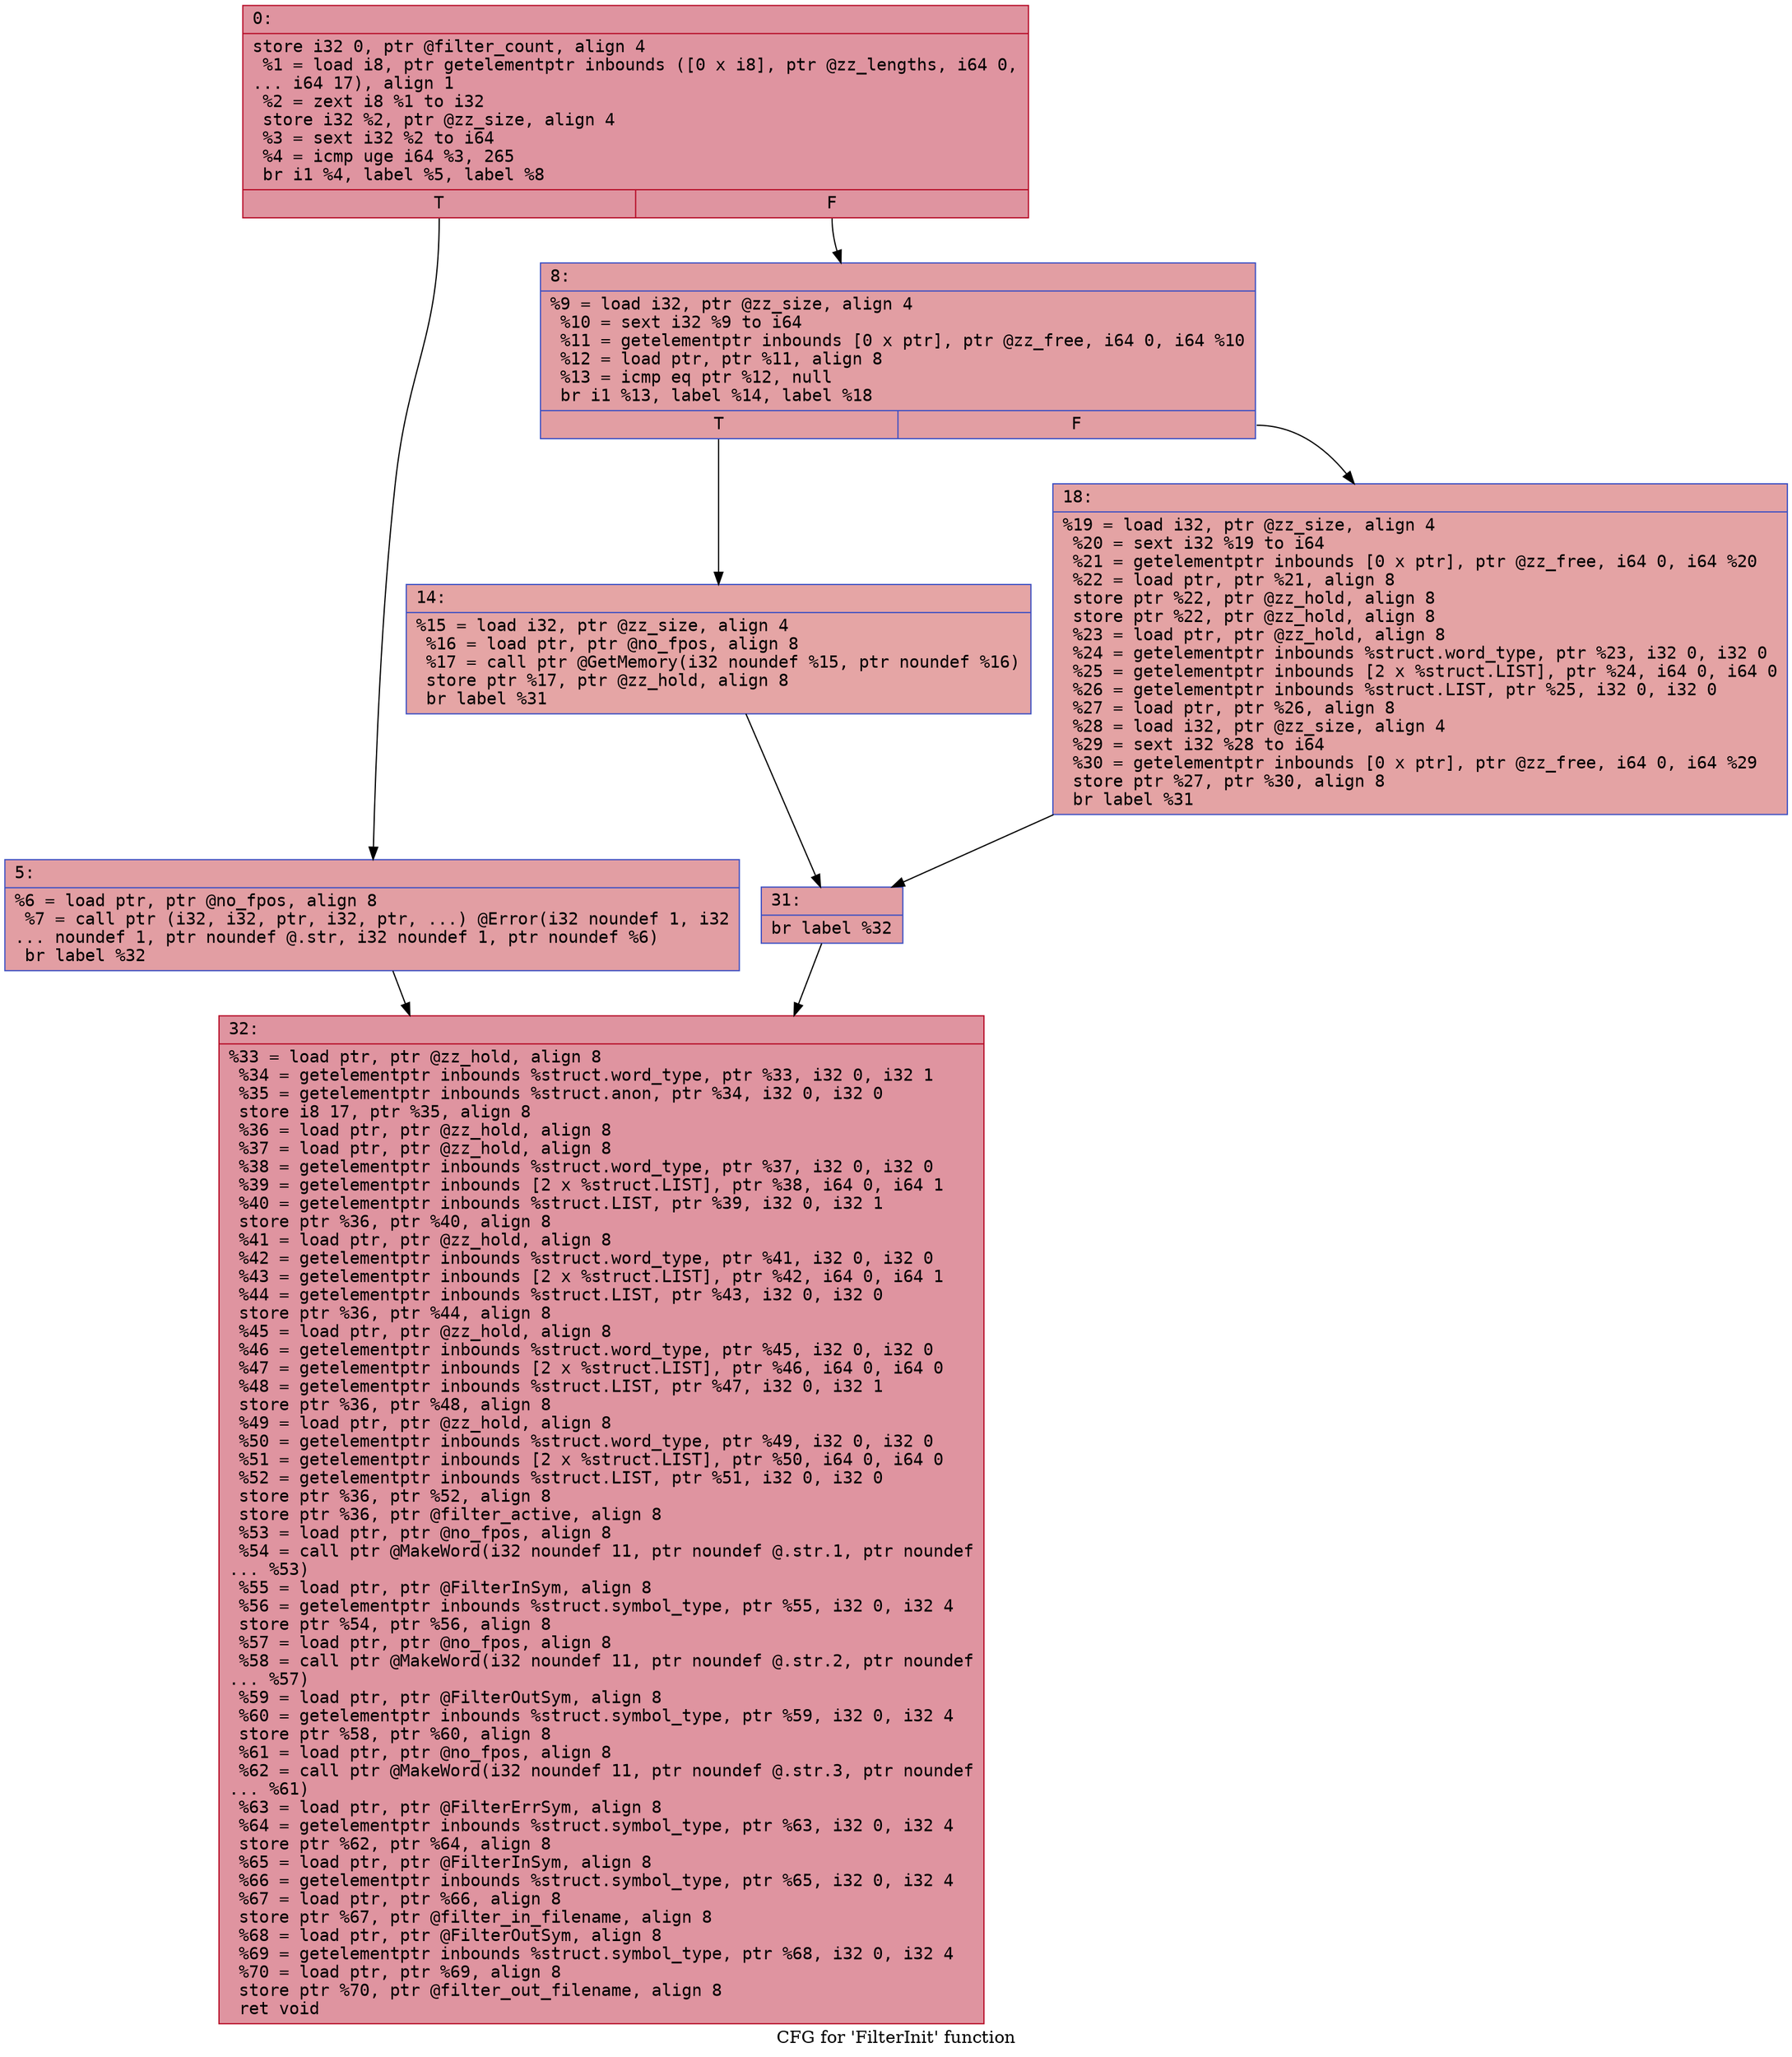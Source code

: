 digraph "CFG for 'FilterInit' function" {
	label="CFG for 'FilterInit' function";

	Node0x6000015a5fe0 [shape=record,color="#b70d28ff", style=filled, fillcolor="#b70d2870" fontname="Courier",label="{0:\l|  store i32 0, ptr @filter_count, align 4\l  %1 = load i8, ptr getelementptr inbounds ([0 x i8], ptr @zz_lengths, i64 0,\l... i64 17), align 1\l  %2 = zext i8 %1 to i32\l  store i32 %2, ptr @zz_size, align 4\l  %3 = sext i32 %2 to i64\l  %4 = icmp uge i64 %3, 265\l  br i1 %4, label %5, label %8\l|{<s0>T|<s1>F}}"];
	Node0x6000015a5fe0:s0 -> Node0x6000015a6030[tooltip="0 -> 5\nProbability 50.00%" ];
	Node0x6000015a5fe0:s1 -> Node0x6000015a6080[tooltip="0 -> 8\nProbability 50.00%" ];
	Node0x6000015a6030 [shape=record,color="#3d50c3ff", style=filled, fillcolor="#be242e70" fontname="Courier",label="{5:\l|  %6 = load ptr, ptr @no_fpos, align 8\l  %7 = call ptr (i32, i32, ptr, i32, ptr, ...) @Error(i32 noundef 1, i32\l... noundef 1, ptr noundef @.str, i32 noundef 1, ptr noundef %6)\l  br label %32\l}"];
	Node0x6000015a6030 -> Node0x6000015a61c0[tooltip="5 -> 32\nProbability 100.00%" ];
	Node0x6000015a6080 [shape=record,color="#3d50c3ff", style=filled, fillcolor="#be242e70" fontname="Courier",label="{8:\l|  %9 = load i32, ptr @zz_size, align 4\l  %10 = sext i32 %9 to i64\l  %11 = getelementptr inbounds [0 x ptr], ptr @zz_free, i64 0, i64 %10\l  %12 = load ptr, ptr %11, align 8\l  %13 = icmp eq ptr %12, null\l  br i1 %13, label %14, label %18\l|{<s0>T|<s1>F}}"];
	Node0x6000015a6080:s0 -> Node0x6000015a60d0[tooltip="8 -> 14\nProbability 37.50%" ];
	Node0x6000015a6080:s1 -> Node0x6000015a6120[tooltip="8 -> 18\nProbability 62.50%" ];
	Node0x6000015a60d0 [shape=record,color="#3d50c3ff", style=filled, fillcolor="#c5333470" fontname="Courier",label="{14:\l|  %15 = load i32, ptr @zz_size, align 4\l  %16 = load ptr, ptr @no_fpos, align 8\l  %17 = call ptr @GetMemory(i32 noundef %15, ptr noundef %16)\l  store ptr %17, ptr @zz_hold, align 8\l  br label %31\l}"];
	Node0x6000015a60d0 -> Node0x6000015a6170[tooltip="14 -> 31\nProbability 100.00%" ];
	Node0x6000015a6120 [shape=record,color="#3d50c3ff", style=filled, fillcolor="#c32e3170" fontname="Courier",label="{18:\l|  %19 = load i32, ptr @zz_size, align 4\l  %20 = sext i32 %19 to i64\l  %21 = getelementptr inbounds [0 x ptr], ptr @zz_free, i64 0, i64 %20\l  %22 = load ptr, ptr %21, align 8\l  store ptr %22, ptr @zz_hold, align 8\l  store ptr %22, ptr @zz_hold, align 8\l  %23 = load ptr, ptr @zz_hold, align 8\l  %24 = getelementptr inbounds %struct.word_type, ptr %23, i32 0, i32 0\l  %25 = getelementptr inbounds [2 x %struct.LIST], ptr %24, i64 0, i64 0\l  %26 = getelementptr inbounds %struct.LIST, ptr %25, i32 0, i32 0\l  %27 = load ptr, ptr %26, align 8\l  %28 = load i32, ptr @zz_size, align 4\l  %29 = sext i32 %28 to i64\l  %30 = getelementptr inbounds [0 x ptr], ptr @zz_free, i64 0, i64 %29\l  store ptr %27, ptr %30, align 8\l  br label %31\l}"];
	Node0x6000015a6120 -> Node0x6000015a6170[tooltip="18 -> 31\nProbability 100.00%" ];
	Node0x6000015a6170 [shape=record,color="#3d50c3ff", style=filled, fillcolor="#be242e70" fontname="Courier",label="{31:\l|  br label %32\l}"];
	Node0x6000015a6170 -> Node0x6000015a61c0[tooltip="31 -> 32\nProbability 100.00%" ];
	Node0x6000015a61c0 [shape=record,color="#b70d28ff", style=filled, fillcolor="#b70d2870" fontname="Courier",label="{32:\l|  %33 = load ptr, ptr @zz_hold, align 8\l  %34 = getelementptr inbounds %struct.word_type, ptr %33, i32 0, i32 1\l  %35 = getelementptr inbounds %struct.anon, ptr %34, i32 0, i32 0\l  store i8 17, ptr %35, align 8\l  %36 = load ptr, ptr @zz_hold, align 8\l  %37 = load ptr, ptr @zz_hold, align 8\l  %38 = getelementptr inbounds %struct.word_type, ptr %37, i32 0, i32 0\l  %39 = getelementptr inbounds [2 x %struct.LIST], ptr %38, i64 0, i64 1\l  %40 = getelementptr inbounds %struct.LIST, ptr %39, i32 0, i32 1\l  store ptr %36, ptr %40, align 8\l  %41 = load ptr, ptr @zz_hold, align 8\l  %42 = getelementptr inbounds %struct.word_type, ptr %41, i32 0, i32 0\l  %43 = getelementptr inbounds [2 x %struct.LIST], ptr %42, i64 0, i64 1\l  %44 = getelementptr inbounds %struct.LIST, ptr %43, i32 0, i32 0\l  store ptr %36, ptr %44, align 8\l  %45 = load ptr, ptr @zz_hold, align 8\l  %46 = getelementptr inbounds %struct.word_type, ptr %45, i32 0, i32 0\l  %47 = getelementptr inbounds [2 x %struct.LIST], ptr %46, i64 0, i64 0\l  %48 = getelementptr inbounds %struct.LIST, ptr %47, i32 0, i32 1\l  store ptr %36, ptr %48, align 8\l  %49 = load ptr, ptr @zz_hold, align 8\l  %50 = getelementptr inbounds %struct.word_type, ptr %49, i32 0, i32 0\l  %51 = getelementptr inbounds [2 x %struct.LIST], ptr %50, i64 0, i64 0\l  %52 = getelementptr inbounds %struct.LIST, ptr %51, i32 0, i32 0\l  store ptr %36, ptr %52, align 8\l  store ptr %36, ptr @filter_active, align 8\l  %53 = load ptr, ptr @no_fpos, align 8\l  %54 = call ptr @MakeWord(i32 noundef 11, ptr noundef @.str.1, ptr noundef\l... %53)\l  %55 = load ptr, ptr @FilterInSym, align 8\l  %56 = getelementptr inbounds %struct.symbol_type, ptr %55, i32 0, i32 4\l  store ptr %54, ptr %56, align 8\l  %57 = load ptr, ptr @no_fpos, align 8\l  %58 = call ptr @MakeWord(i32 noundef 11, ptr noundef @.str.2, ptr noundef\l... %57)\l  %59 = load ptr, ptr @FilterOutSym, align 8\l  %60 = getelementptr inbounds %struct.symbol_type, ptr %59, i32 0, i32 4\l  store ptr %58, ptr %60, align 8\l  %61 = load ptr, ptr @no_fpos, align 8\l  %62 = call ptr @MakeWord(i32 noundef 11, ptr noundef @.str.3, ptr noundef\l... %61)\l  %63 = load ptr, ptr @FilterErrSym, align 8\l  %64 = getelementptr inbounds %struct.symbol_type, ptr %63, i32 0, i32 4\l  store ptr %62, ptr %64, align 8\l  %65 = load ptr, ptr @FilterInSym, align 8\l  %66 = getelementptr inbounds %struct.symbol_type, ptr %65, i32 0, i32 4\l  %67 = load ptr, ptr %66, align 8\l  store ptr %67, ptr @filter_in_filename, align 8\l  %68 = load ptr, ptr @FilterOutSym, align 8\l  %69 = getelementptr inbounds %struct.symbol_type, ptr %68, i32 0, i32 4\l  %70 = load ptr, ptr %69, align 8\l  store ptr %70, ptr @filter_out_filename, align 8\l  ret void\l}"];
}
